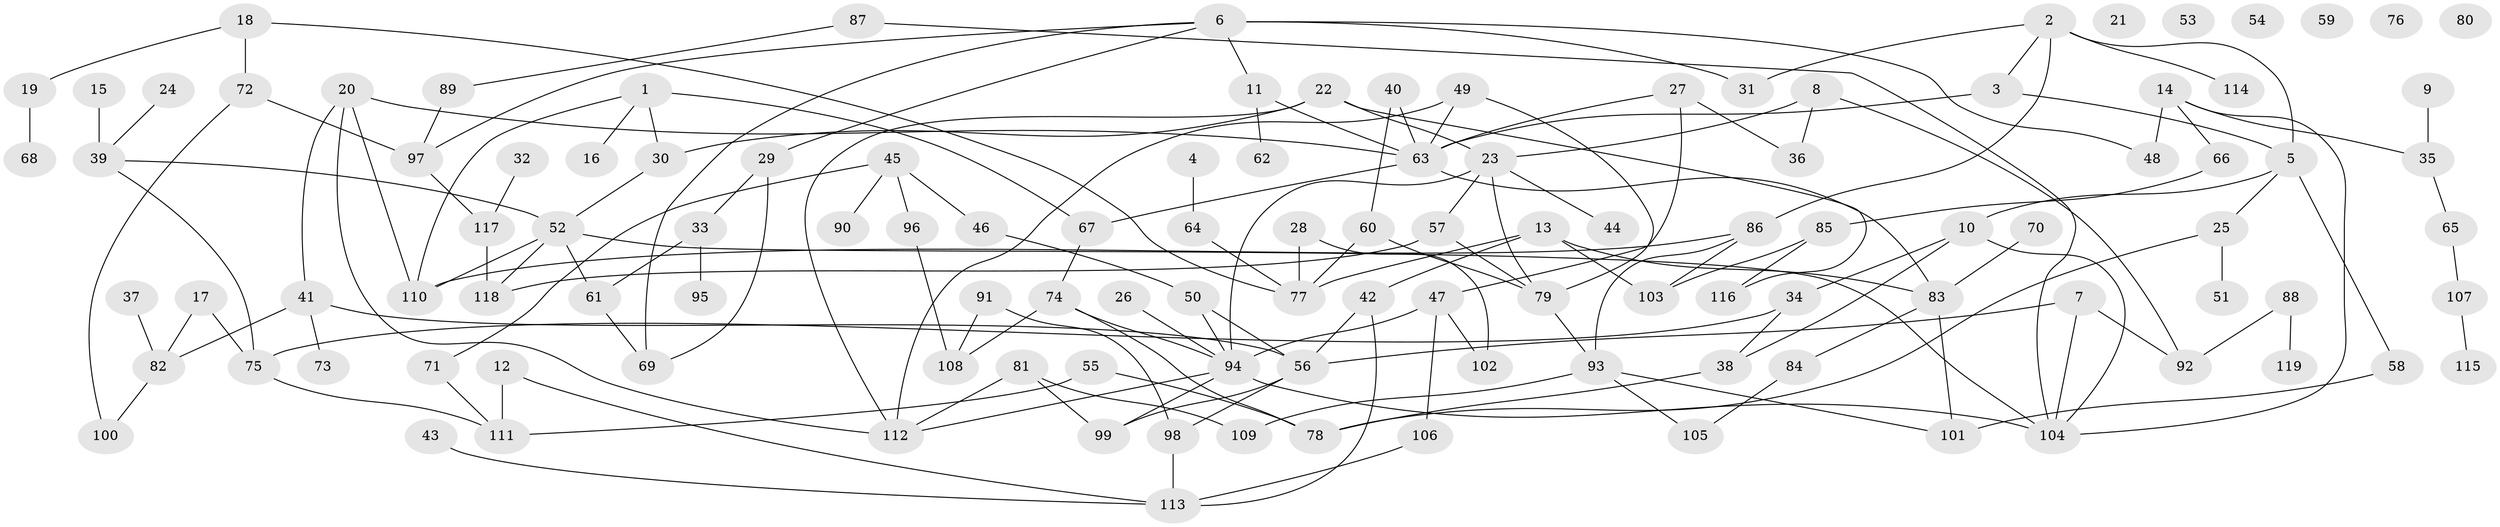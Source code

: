 // coarse degree distribution, {5: 0.0847457627118644, 4: 0.13559322033898305, 3: 0.13559322033898305, 1: 0.1864406779661017, 0: 0.1016949152542373, 2: 0.2542372881355932, 7: 0.03389830508474576, 11: 0.03389830508474576, 6: 0.03389830508474576}
// Generated by graph-tools (version 1.1) at 2025/43/03/04/25 21:43:25]
// undirected, 119 vertices, 165 edges
graph export_dot {
graph [start="1"]
  node [color=gray90,style=filled];
  1;
  2;
  3;
  4;
  5;
  6;
  7;
  8;
  9;
  10;
  11;
  12;
  13;
  14;
  15;
  16;
  17;
  18;
  19;
  20;
  21;
  22;
  23;
  24;
  25;
  26;
  27;
  28;
  29;
  30;
  31;
  32;
  33;
  34;
  35;
  36;
  37;
  38;
  39;
  40;
  41;
  42;
  43;
  44;
  45;
  46;
  47;
  48;
  49;
  50;
  51;
  52;
  53;
  54;
  55;
  56;
  57;
  58;
  59;
  60;
  61;
  62;
  63;
  64;
  65;
  66;
  67;
  68;
  69;
  70;
  71;
  72;
  73;
  74;
  75;
  76;
  77;
  78;
  79;
  80;
  81;
  82;
  83;
  84;
  85;
  86;
  87;
  88;
  89;
  90;
  91;
  92;
  93;
  94;
  95;
  96;
  97;
  98;
  99;
  100;
  101;
  102;
  103;
  104;
  105;
  106;
  107;
  108;
  109;
  110;
  111;
  112;
  113;
  114;
  115;
  116;
  117;
  118;
  119;
  1 -- 16;
  1 -- 30;
  1 -- 67;
  1 -- 110;
  2 -- 3;
  2 -- 5;
  2 -- 31;
  2 -- 86;
  2 -- 114;
  3 -- 5;
  3 -- 63;
  4 -- 64;
  5 -- 10;
  5 -- 25;
  5 -- 58;
  6 -- 11;
  6 -- 29;
  6 -- 31;
  6 -- 48;
  6 -- 69;
  6 -- 97;
  7 -- 56;
  7 -- 92;
  7 -- 104;
  8 -- 23;
  8 -- 36;
  8 -- 92;
  9 -- 35;
  10 -- 34;
  10 -- 38;
  10 -- 104;
  11 -- 62;
  11 -- 63;
  12 -- 111;
  12 -- 113;
  13 -- 42;
  13 -- 77;
  13 -- 83;
  13 -- 103;
  14 -- 35;
  14 -- 48;
  14 -- 66;
  14 -- 104;
  15 -- 39;
  17 -- 75;
  17 -- 82;
  18 -- 19;
  18 -- 72;
  18 -- 77;
  19 -- 68;
  20 -- 41;
  20 -- 63;
  20 -- 110;
  20 -- 112;
  22 -- 23;
  22 -- 30;
  22 -- 112;
  22 -- 116;
  23 -- 44;
  23 -- 57;
  23 -- 79;
  23 -- 94;
  24 -- 39;
  25 -- 51;
  25 -- 78;
  26 -- 94;
  27 -- 36;
  27 -- 47;
  27 -- 63;
  28 -- 77;
  28 -- 102;
  29 -- 33;
  29 -- 69;
  30 -- 52;
  32 -- 117;
  33 -- 61;
  33 -- 95;
  34 -- 38;
  34 -- 75;
  35 -- 65;
  37 -- 82;
  38 -- 78;
  39 -- 52;
  39 -- 75;
  40 -- 60;
  40 -- 63;
  41 -- 56;
  41 -- 73;
  41 -- 82;
  42 -- 56;
  42 -- 113;
  43 -- 113;
  45 -- 46;
  45 -- 71;
  45 -- 90;
  45 -- 96;
  46 -- 50;
  47 -- 94;
  47 -- 102;
  47 -- 106;
  49 -- 63;
  49 -- 79;
  49 -- 112;
  50 -- 56;
  50 -- 94;
  52 -- 61;
  52 -- 104;
  52 -- 110;
  52 -- 118;
  55 -- 78;
  55 -- 111;
  56 -- 98;
  56 -- 99;
  57 -- 79;
  57 -- 118;
  58 -- 101;
  60 -- 77;
  60 -- 79;
  61 -- 69;
  63 -- 67;
  63 -- 83;
  64 -- 77;
  65 -- 107;
  66 -- 85;
  67 -- 74;
  70 -- 83;
  71 -- 111;
  72 -- 97;
  72 -- 100;
  74 -- 78;
  74 -- 94;
  74 -- 108;
  75 -- 111;
  79 -- 93;
  81 -- 99;
  81 -- 109;
  81 -- 112;
  82 -- 100;
  83 -- 84;
  83 -- 101;
  84 -- 105;
  85 -- 103;
  85 -- 116;
  86 -- 93;
  86 -- 103;
  86 -- 110;
  87 -- 89;
  87 -- 104;
  88 -- 92;
  88 -- 119;
  89 -- 97;
  91 -- 98;
  91 -- 108;
  93 -- 101;
  93 -- 105;
  93 -- 109;
  94 -- 99;
  94 -- 104;
  94 -- 112;
  96 -- 108;
  97 -- 117;
  98 -- 113;
  106 -- 113;
  107 -- 115;
  117 -- 118;
}
